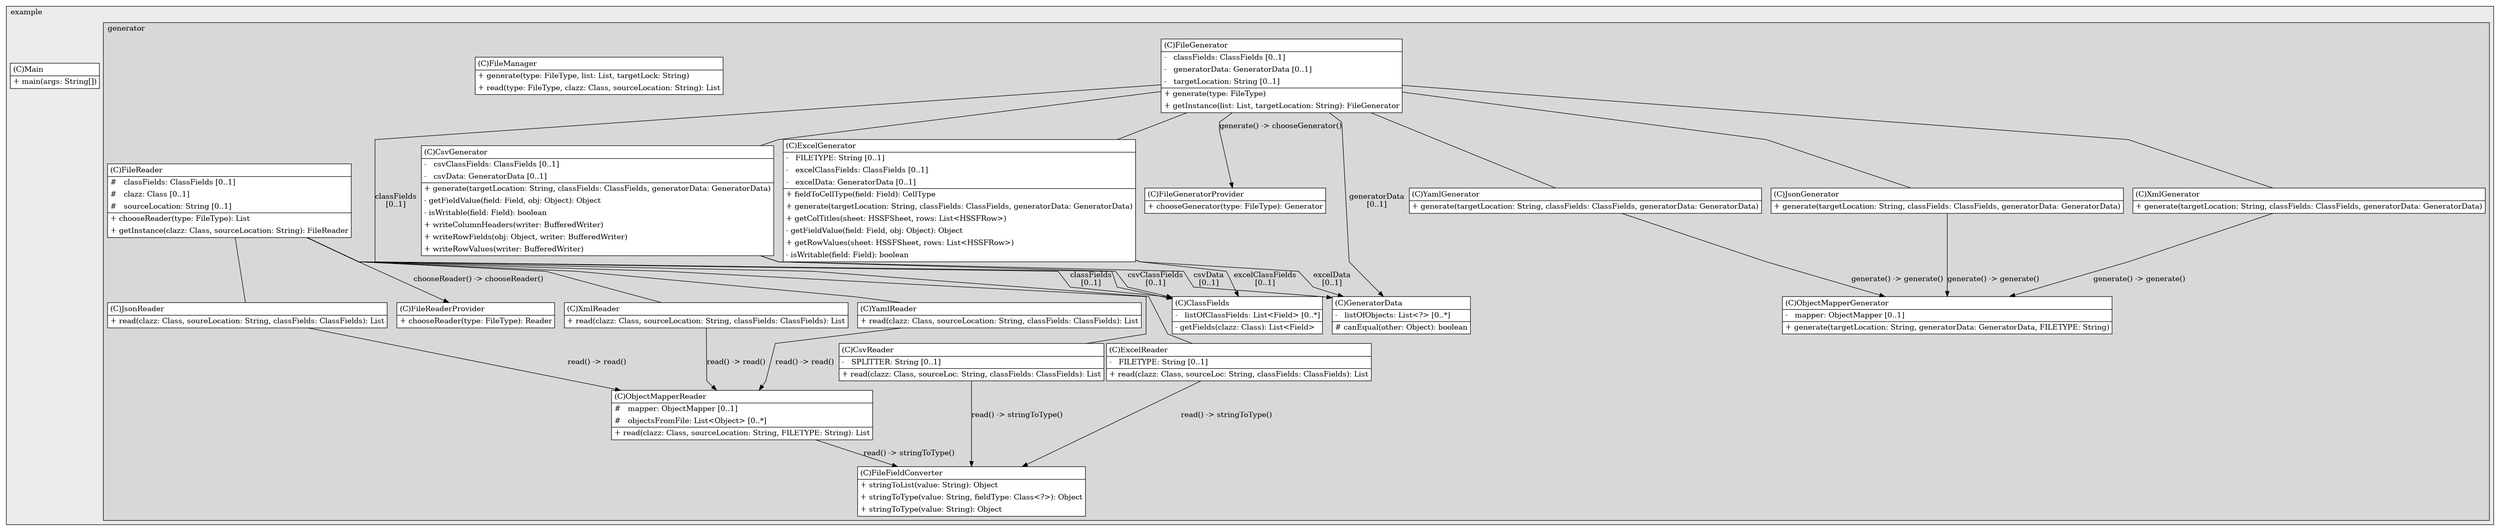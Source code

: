 @startuml

/' diagram meta data start
config=StructureConfiguration;
{
  "projectClassification": {
    "searchMode": "OpenProject", // OpenProject, AllProjects
    "includedProjects": "",
    "pathEndKeywords": "*.impl",
    "isClientPath": "",
    "isClientName": "",
    "isTestPath": "",
    "isTestName": "",
    "isMappingPath": "",
    "isMappingName": "",
    "isDataAccessPath": "",
    "isDataAccessName": "",
    "isDataStructurePath": "",
    "isDataStructureName": "",
    "isInterfaceStructuresPath": "",
    "isInterfaceStructuresName": "",
    "isEntryPointPath": "",
    "isEntryPointName": "",
    "treatFinalFieldsAsMandatory": false
  },
  "graphRestriction": {
    "classPackageExcludeFilter": "",
    "classPackageIncludeFilter": "",
    "classNameExcludeFilter": "",
    "classNameIncludeFilter": "",
    "methodNameExcludeFilter": "",
    "methodNameIncludeFilter": "",
    "removeByInheritance": "", // inheritance/annotation based filtering is done in a second step
    "removeByAnnotation": "",
    "removeByClassPackage": "", // cleanup the graph after inheritance/annotation based filtering is done
    "removeByClassName": "",
    "cutMappings": false,
    "cutEnum": true,
    "cutTests": true,
    "cutClient": false,
    "cutDataAccess": false,
    "cutInterfaceStructures": false,
    "cutDataStructures": false,
    "cutGetterAndSetter": true,
    "cutConstructors": true
  },
  "graphTraversal": {
    "forwardDepth": 20,
    "backwardDepth": 19,
    "classPackageExcludeFilter": "",
    "classPackageIncludeFilter": "",
    "classNameExcludeFilter": "",
    "classNameIncludeFilter": "",
    "methodNameExcludeFilter": "",
    "methodNameIncludeFilter": "",
    "hideMappings": false,
    "hideDataStructures": false,
    "hidePrivateMethods": true,
    "hideInterfaceCalls": true, // indirection: implementation -> interface (is hidden) -> implementation
    "onlyShowApplicationEntryPoints": false, // root node is included
    "useMethodCallsForStructureDiagram": "BothDirections" // ForwardOnly, BothDirections, No
  },
  "details": {
    "aggregation": "GroupByClass", // ByClass, GroupByClass, None
    "showClassGenericTypes": true,
    "showMethods": true,
    "showMethodParameterNames": true,
    "showMethodParameterTypes": true,
    "showMethodReturnType": true,
    "showPackageLevels": 2,
    "showDetailedClassStructure": true
  },
  "rootClass": "org.example.generator.manager.filemanager.FileManager",
  "extensionCallbackMethod": "" // qualified.class.name#methodName - signature: public static String method(String)
}
diagram meta data end '/



digraph g {
    rankdir="TB"
    splines=polyline
    

'nodes 
subgraph cluster_1322970774 { 
   	label=example
	labeljust=l
	fillcolor="#ececec"
	style=filled
   
   Main1526836320[
	label=<<TABLE BORDER="1" CELLBORDER="0" CELLPADDING="4" CELLSPACING="0">
<TR><TD ALIGN="LEFT" >(C)Main</TD></TR>
<HR/>
<TR><TD ALIGN="LEFT" >+ main(args: String[])</TD></TR>
</TABLE>>
	style=filled
	margin=0
	shape=plaintext
	fillcolor="#FFFFFF"
];

subgraph cluster_331531087 { 
   	label=generator
	labeljust=l
	fillcolor="#d8d8d8"
	style=filled
   
   ClassFields1538492109[
	label=<<TABLE BORDER="1" CELLBORDER="0" CELLPADDING="4" CELLSPACING="0">
<TR><TD ALIGN="LEFT" >(C)ClassFields</TD></TR>
<HR/>
<TR><TD ALIGN="LEFT" >-   listOfClassFields: List&lt;Field&gt; [0..*]</TD></TR>
<HR/>
<TR><TD ALIGN="LEFT" >- getFields(clazz: Class): List&lt;Field&gt;</TD></TR>
</TABLE>>
	style=filled
	margin=0
	shape=plaintext
	fillcolor="#FFFFFF"
];

CsvGenerator656089866[
	label=<<TABLE BORDER="1" CELLBORDER="0" CELLPADDING="4" CELLSPACING="0">
<TR><TD ALIGN="LEFT" >(C)CsvGenerator</TD></TR>
<HR/>
<TR><TD ALIGN="LEFT" >-   csvClassFields: ClassFields [0..1]</TD></TR>
<TR><TD ALIGN="LEFT" >-   csvData: GeneratorData [0..1]</TD></TR>
<HR/>
<TR><TD ALIGN="LEFT" >+ generate(targetLocation: String, classFields: ClassFields, generatorData: GeneratorData)</TD></TR>
<TR><TD ALIGN="LEFT" >- getFieldValue(field: Field, obj: Object): Object</TD></TR>
<TR><TD ALIGN="LEFT" >- isWritable(field: Field): boolean</TD></TR>
<TR><TD ALIGN="LEFT" >+ writeColumnHeaders(writer: BufferedWriter)</TD></TR>
<TR><TD ALIGN="LEFT" >+ writeRowFields(obj: Object, writer: BufferedWriter)</TD></TR>
<TR><TD ALIGN="LEFT" >+ writeRowValues(writer: BufferedWriter)</TD></TR>
</TABLE>>
	style=filled
	margin=0
	shape=plaintext
	fillcolor="#FFFFFF"
];

CsvReader656089866[
	label=<<TABLE BORDER="1" CELLBORDER="0" CELLPADDING="4" CELLSPACING="0">
<TR><TD ALIGN="LEFT" >(C)CsvReader</TD></TR>
<HR/>
<TR><TD ALIGN="LEFT" >-   SPLITTER: String [0..1]</TD></TR>
<HR/>
<TR><TD ALIGN="LEFT" >+ read(clazz: Class, sourceLoc: String, classFields: ClassFields): List</TD></TR>
</TABLE>>
	style=filled
	margin=0
	shape=plaintext
	fillcolor="#FFFFFF"
];

ExcelGenerator855850309[
	label=<<TABLE BORDER="1" CELLBORDER="0" CELLPADDING="4" CELLSPACING="0">
<TR><TD ALIGN="LEFT" >(C)ExcelGenerator</TD></TR>
<HR/>
<TR><TD ALIGN="LEFT" >-   FILETYPE: String [0..1]</TD></TR>
<TR><TD ALIGN="LEFT" >-   excelClassFields: ClassFields [0..1]</TD></TR>
<TR><TD ALIGN="LEFT" >-   excelData: GeneratorData [0..1]</TD></TR>
<HR/>
<TR><TD ALIGN="LEFT" >+ fieldToCellType(field: Field): CellType</TD></TR>
<TR><TD ALIGN="LEFT" >+ generate(targetLocation: String, classFields: ClassFields, generatorData: GeneratorData)</TD></TR>
<TR><TD ALIGN="LEFT" >+ getColTitles(sheet: HSSFSheet, rows: List&lt;HSSFRow&gt;)</TD></TR>
<TR><TD ALIGN="LEFT" >- getFieldValue(field: Field, obj: Object): Object</TD></TR>
<TR><TD ALIGN="LEFT" >+ getRowValues(sheet: HSSFSheet, rows: List&lt;HSSFRow&gt;)</TD></TR>
<TR><TD ALIGN="LEFT" >- isWritable(field: Field): boolean</TD></TR>
</TABLE>>
	style=filled
	margin=0
	shape=plaintext
	fillcolor="#FFFFFF"
];

ExcelReader855850309[
	label=<<TABLE BORDER="1" CELLBORDER="0" CELLPADDING="4" CELLSPACING="0">
<TR><TD ALIGN="LEFT" >(C)ExcelReader</TD></TR>
<HR/>
<TR><TD ALIGN="LEFT" >-   FILETYPE: String [0..1]</TD></TR>
<HR/>
<TR><TD ALIGN="LEFT" >+ read(clazz: Class, sourceLoc: String, classFields: ClassFields): List</TD></TR>
</TABLE>>
	style=filled
	margin=0
	shape=plaintext
	fillcolor="#FFFFFF"
];

FileFieldConverter2035287132[
	label=<<TABLE BORDER="1" CELLBORDER="0" CELLPADDING="4" CELLSPACING="0">
<TR><TD ALIGN="LEFT" >(C)FileFieldConverter</TD></TR>
<HR/>
<TR><TD ALIGN="LEFT" >+ stringToList(value: String): Object</TD></TR>
<TR><TD ALIGN="LEFT" >+ stringToType(value: String, fieldType: Class&lt;?&gt;): Object</TD></TR>
<TR><TD ALIGN="LEFT" >+ stringToType(value: String): Object</TD></TR>
</TABLE>>
	style=filled
	margin=0
	shape=plaintext
	fillcolor="#FFFFFF"
];

FileGenerator250475847[
	label=<<TABLE BORDER="1" CELLBORDER="0" CELLPADDING="4" CELLSPACING="0">
<TR><TD ALIGN="LEFT" >(C)FileGenerator</TD></TR>
<HR/>
<TR><TD ALIGN="LEFT" >-   classFields: ClassFields [0..1]</TD></TR>
<TR><TD ALIGN="LEFT" >-   generatorData: GeneratorData [0..1]</TD></TR>
<TR><TD ALIGN="LEFT" >-   targetLocation: String [0..1]</TD></TR>
<HR/>
<TR><TD ALIGN="LEFT" >+ generate(type: FileType)</TD></TR>
<TR><TD ALIGN="LEFT" >+ getInstance(list: List, targetLocation: String): FileGenerator</TD></TR>
</TABLE>>
	style=filled
	margin=0
	shape=plaintext
	fillcolor="#FFFFFF"
];

FileGeneratorProvider149635911[
	label=<<TABLE BORDER="1" CELLBORDER="0" CELLPADDING="4" CELLSPACING="0">
<TR><TD ALIGN="LEFT" >(C)FileGeneratorProvider</TD></TR>
<HR/>
<TR><TD ALIGN="LEFT" >+ chooseGenerator(type: FileType): Generator</TD></TR>
</TABLE>>
	style=filled
	margin=0
	shape=plaintext
	fillcolor="#FFFFFF"
];

FileManager250475847[
	label=<<TABLE BORDER="1" CELLBORDER="0" CELLPADDING="4" CELLSPACING="0">
<TR><TD ALIGN="LEFT" >(C)FileManager</TD></TR>
<HR/>
<TR><TD ALIGN="LEFT" >+ generate(type: FileType, list: List, targetLock: String)</TD></TR>
<TR><TD ALIGN="LEFT" >+ read(type: FileType, clazz: Class, sourceLocation: String): List</TD></TR>
</TABLE>>
	style=filled
	margin=0
	shape=plaintext
	fillcolor="#FFFFFF"
];

FileReader250475847[
	label=<<TABLE BORDER="1" CELLBORDER="0" CELLPADDING="4" CELLSPACING="0">
<TR><TD ALIGN="LEFT" >(C)FileReader</TD></TR>
<HR/>
<TR><TD ALIGN="LEFT" >#   classFields: ClassFields [0..1]</TD></TR>
<TR><TD ALIGN="LEFT" >#   clazz: Class [0..1]</TD></TR>
<TR><TD ALIGN="LEFT" >#   sourceLocation: String [0..1]</TD></TR>
<HR/>
<TR><TD ALIGN="LEFT" >+ chooseReader(type: FileType): List</TD></TR>
<TR><TD ALIGN="LEFT" >+ getInstance(clazz: Class, sourceLocation: String): FileReader</TD></TR>
</TABLE>>
	style=filled
	margin=0
	shape=plaintext
	fillcolor="#FFFFFF"
];

FileReaderProvider149635911[
	label=<<TABLE BORDER="1" CELLBORDER="0" CELLPADDING="4" CELLSPACING="0">
<TR><TD ALIGN="LEFT" >(C)FileReaderProvider</TD></TR>
<HR/>
<TR><TD ALIGN="LEFT" >+ chooseReader(type: FileType): Reader</TD></TR>
</TABLE>>
	style=filled
	margin=0
	shape=plaintext
	fillcolor="#FFFFFF"
];

GeneratorData1538492109[
	label=<<TABLE BORDER="1" CELLBORDER="0" CELLPADDING="4" CELLSPACING="0">
<TR><TD ALIGN="LEFT" >(C)GeneratorData</TD></TR>
<HR/>
<TR><TD ALIGN="LEFT" >-   listOfObjects: List&lt;?&gt; [0..*]</TD></TR>
<HR/>
<TR><TD ALIGN="LEFT" ># canEqual(other: Object): boolean</TD></TR>
</TABLE>>
	style=filled
	margin=0
	shape=plaintext
	fillcolor="#FFFFFF"
];

JsonGenerator1135842204[
	label=<<TABLE BORDER="1" CELLBORDER="0" CELLPADDING="4" CELLSPACING="0">
<TR><TD ALIGN="LEFT" >(C)JsonGenerator</TD></TR>
<HR/>
<TR><TD ALIGN="LEFT" >+ generate(targetLocation: String, classFields: ClassFields, generatorData: GeneratorData)</TD></TR>
</TABLE>>
	style=filled
	margin=0
	shape=plaintext
	fillcolor="#FFFFFF"
];

JsonReader1135842204[
	label=<<TABLE BORDER="1" CELLBORDER="0" CELLPADDING="4" CELLSPACING="0">
<TR><TD ALIGN="LEFT" >(C)JsonReader</TD></TR>
<HR/>
<TR><TD ALIGN="LEFT" >+ read(clazz: Class, soureLocation: String, classFields: ClassFields): List</TD></TR>
</TABLE>>
	style=filled
	margin=0
	shape=plaintext
	fillcolor="#FFFFFF"
];

ObjectMapperGenerator1769601484[
	label=<<TABLE BORDER="1" CELLBORDER="0" CELLPADDING="4" CELLSPACING="0">
<TR><TD ALIGN="LEFT" >(C)ObjectMapperGenerator</TD></TR>
<HR/>
<TR><TD ALIGN="LEFT" >-   mapper: ObjectMapper [0..1]</TD></TR>
<HR/>
<TR><TD ALIGN="LEFT" >+ generate(targetLocation: String, generatorData: GeneratorData, FILETYPE: String)</TD></TR>
</TABLE>>
	style=filled
	margin=0
	shape=plaintext
	fillcolor="#FFFFFF"
];

ObjectMapperReader1769601484[
	label=<<TABLE BORDER="1" CELLBORDER="0" CELLPADDING="4" CELLSPACING="0">
<TR><TD ALIGN="LEFT" >(C)ObjectMapperReader</TD></TR>
<HR/>
<TR><TD ALIGN="LEFT" >#   mapper: ObjectMapper [0..1]</TD></TR>
<TR><TD ALIGN="LEFT" >#   objectsFromFile: List&lt;Object&gt; [0..*]</TD></TR>
<HR/>
<TR><TD ALIGN="LEFT" >+ read(clazz: Class, sourceLocation: String, FILETYPE: String): List</TD></TR>
</TABLE>>
	style=filled
	margin=0
	shape=plaintext
	fillcolor="#FFFFFF"
];

XmlGenerator656109851[
	label=<<TABLE BORDER="1" CELLBORDER="0" CELLPADDING="4" CELLSPACING="0">
<TR><TD ALIGN="LEFT" >(C)XmlGenerator</TD></TR>
<HR/>
<TR><TD ALIGN="LEFT" >+ generate(targetLocation: String, classFields: ClassFields, generatorData: GeneratorData)</TD></TR>
</TABLE>>
	style=filled
	margin=0
	shape=plaintext
	fillcolor="#FFFFFF"
];

XmlReader656109851[
	label=<<TABLE BORDER="1" CELLBORDER="0" CELLPADDING="4" CELLSPACING="0">
<TR><TD ALIGN="LEFT" >(C)XmlReader</TD></TR>
<HR/>
<TR><TD ALIGN="LEFT" >+ read(clazz: Class, sourceLocation: String, classFields: ClassFields): List</TD></TR>
</TABLE>>
	style=filled
	margin=0
	shape=plaintext
	fillcolor="#FFFFFF"
];

YamlGenerator1135412701[
	label=<<TABLE BORDER="1" CELLBORDER="0" CELLPADDING="4" CELLSPACING="0">
<TR><TD ALIGN="LEFT" >(C)YamlGenerator</TD></TR>
<HR/>
<TR><TD ALIGN="LEFT" >+ generate(targetLocation: String, classFields: ClassFields, generatorData: GeneratorData)</TD></TR>
</TABLE>>
	style=filled
	margin=0
	shape=plaintext
	fillcolor="#FFFFFF"
];

YamlReader1135412701[
	label=<<TABLE BORDER="1" CELLBORDER="0" CELLPADDING="4" CELLSPACING="0">
<TR><TD ALIGN="LEFT" >(C)YamlReader</TD></TR>
<HR/>
<TR><TD ALIGN="LEFT" >+ read(clazz: Class, sourceLocation: String, classFields: ClassFields): List</TD></TR>
</TABLE>>
	style=filled
	margin=0
	shape=plaintext
	fillcolor="#FFFFFF"
];
} 
} 

'edges    
CsvGenerator656089866 -> ClassFields1538492109[label="csvClassFields
[0..1]"];
CsvGenerator656089866 -> GeneratorData1538492109[label="csvData
[0..1]"];
CsvReader656089866 -> FileFieldConverter2035287132[label="read() -> stringToType()"];
ExcelGenerator855850309 -> ClassFields1538492109[label="excelClassFields
[0..1]"];
ExcelGenerator855850309 -> GeneratorData1538492109[label="excelData
[0..1]"];
ExcelReader855850309 -> FileFieldConverter2035287132[label="read() -> stringToType()"];
FileGenerator250475847 -> ClassFields1538492109[label="classFields
[0..1]"];
FileGenerator250475847 -> CsvGenerator656089866[arrowhead=none];
FileGenerator250475847 -> ExcelGenerator855850309[arrowhead=none];
FileGenerator250475847 -> FileGeneratorProvider149635911[label="generate() -> chooseGenerator()"];
FileGenerator250475847 -> GeneratorData1538492109[label="generatorData
[0..1]"];
FileGenerator250475847 -> JsonGenerator1135842204[arrowhead=none];
FileGenerator250475847 -> XmlGenerator656109851[arrowhead=none];
FileGenerator250475847 -> YamlGenerator1135412701[arrowhead=none];
FileReader250475847 -> ClassFields1538492109[label="classFields
[0..1]"];
FileReader250475847 -> CsvReader656089866[arrowhead=none];
FileReader250475847 -> ExcelReader855850309[arrowhead=none];
FileReader250475847 -> FileReaderProvider149635911[label="chooseReader() -> chooseReader()"];
FileReader250475847 -> JsonReader1135842204[arrowhead=none];
FileReader250475847 -> XmlReader656109851[arrowhead=none];
FileReader250475847 -> YamlReader1135412701[arrowhead=none];
JsonGenerator1135842204 -> ObjectMapperGenerator1769601484[label="generate() -> generate()"];
JsonReader1135842204 -> ObjectMapperReader1769601484[label="read() -> read()"];
ObjectMapperReader1769601484 -> FileFieldConverter2035287132[label="read() -> stringToType()"];
XmlGenerator656109851 -> ObjectMapperGenerator1769601484[label="generate() -> generate()"];
XmlReader656109851 -> ObjectMapperReader1769601484[label="read() -> read()"];
YamlGenerator1135412701 -> ObjectMapperGenerator1769601484[label="generate() -> generate()"];
YamlReader1135412701 -> ObjectMapperReader1769601484[label="read() -> read()"];
    
}
@enduml